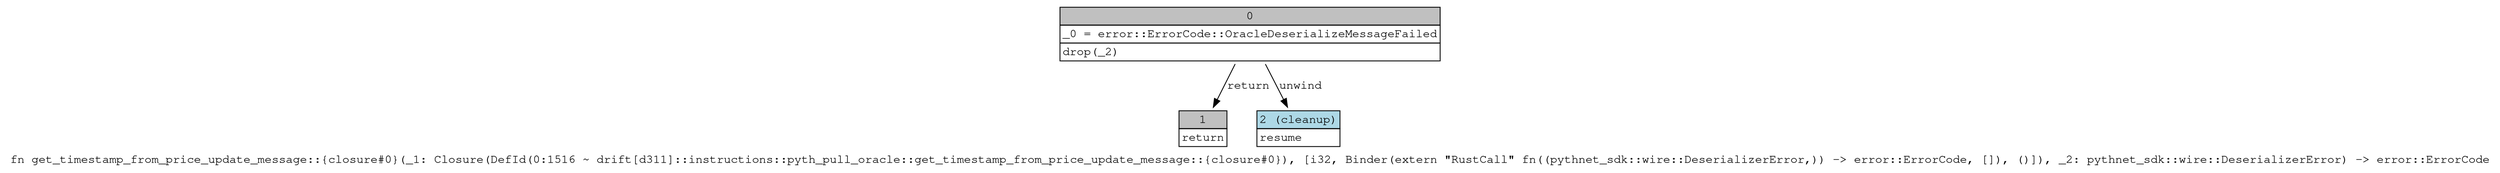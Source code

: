 digraph Mir_0_1516 {
    graph [fontname="Courier, monospace"];
    node [fontname="Courier, monospace"];
    edge [fontname="Courier, monospace"];
    label=<fn get_timestamp_from_price_update_message::{closure#0}(_1: Closure(DefId(0:1516 ~ drift[d311]::instructions::pyth_pull_oracle::get_timestamp_from_price_update_message::{closure#0}), [i32, Binder(extern &quot;RustCall&quot; fn((pythnet_sdk::wire::DeserializerError,)) -&gt; error::ErrorCode, []), ()]), _2: pythnet_sdk::wire::DeserializerError) -&gt; error::ErrorCode<br align="left"/>>;
    bb0__0_1516 [shape="none", label=<<table border="0" cellborder="1" cellspacing="0"><tr><td bgcolor="gray" align="center" colspan="1">0</td></tr><tr><td align="left" balign="left">_0 = error::ErrorCode::OracleDeserializeMessageFailed<br/></td></tr><tr><td align="left">drop(_2)</td></tr></table>>];
    bb1__0_1516 [shape="none", label=<<table border="0" cellborder="1" cellspacing="0"><tr><td bgcolor="gray" align="center" colspan="1">1</td></tr><tr><td align="left">return</td></tr></table>>];
    bb2__0_1516 [shape="none", label=<<table border="0" cellborder="1" cellspacing="0"><tr><td bgcolor="lightblue" align="center" colspan="1">2 (cleanup)</td></tr><tr><td align="left">resume</td></tr></table>>];
    bb0__0_1516 -> bb1__0_1516 [label="return"];
    bb0__0_1516 -> bb2__0_1516 [label="unwind"];
}
